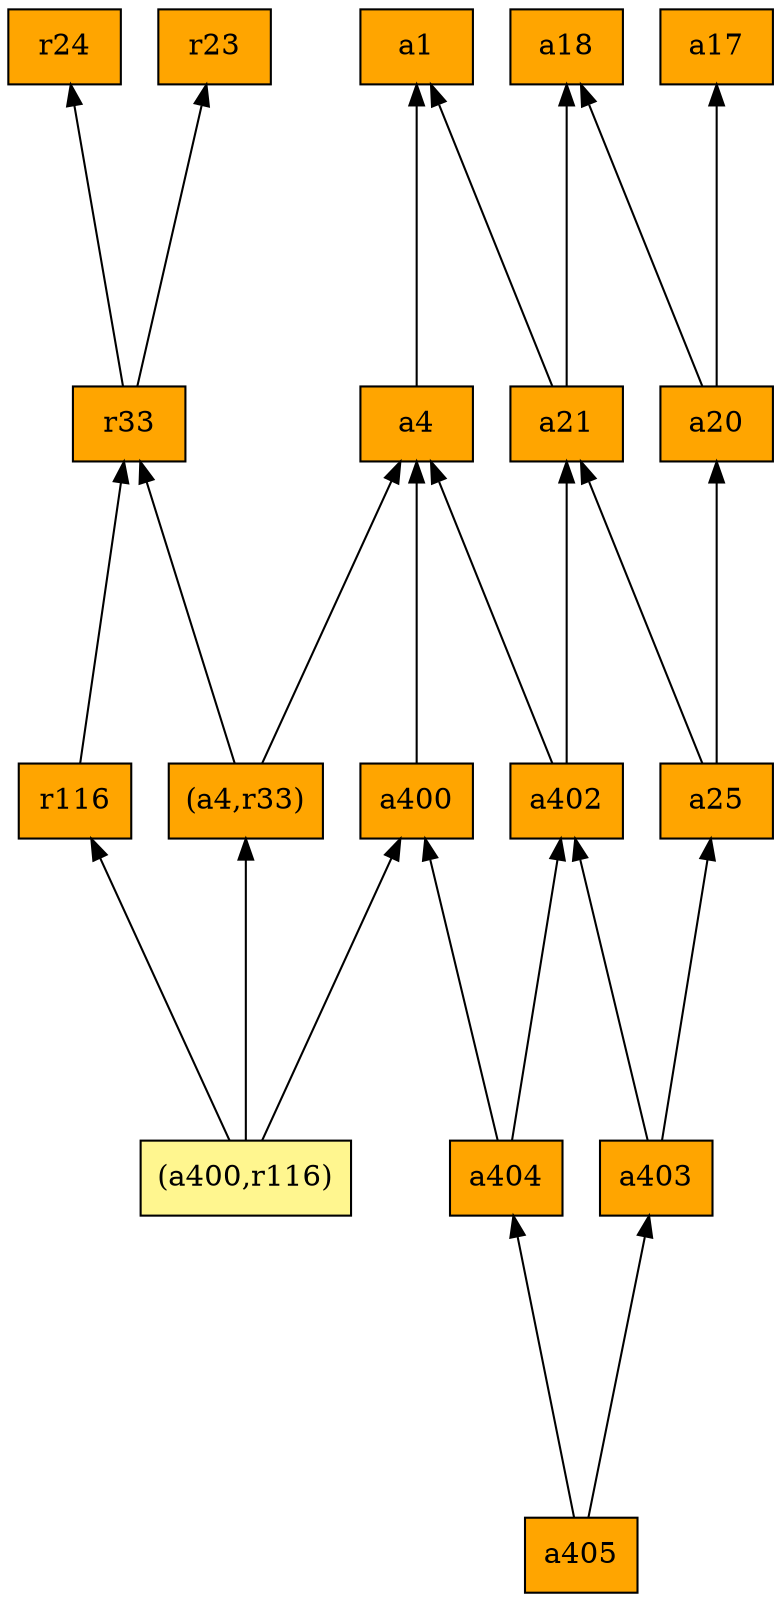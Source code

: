 digraph G {
rankdir=BT;ranksep="2.0";
"(a4,r33)" [shape=record,fillcolor=orange,style=filled,label="{(a4,r33)}"];
"a17" [shape=record,fillcolor=orange,style=filled,label="{a17}"];
"a25" [shape=record,fillcolor=orange,style=filled,label="{a25}"];
"a402" [shape=record,fillcolor=orange,style=filled,label="{a402}"];
"a18" [shape=record,fillcolor=orange,style=filled,label="{a18}"];
"a21" [shape=record,fillcolor=orange,style=filled,label="{a21}"];
"(a400,r116)" [shape=record,fillcolor=khaki1,style=filled,label="{(a400,r116)}"];
"a405" [shape=record,fillcolor=orange,style=filled,label="{a405}"];
"a400" [shape=record,fillcolor=orange,style=filled,label="{a400}"];
"r116" [shape=record,fillcolor=orange,style=filled,label="{r116}"];
"a1" [shape=record,fillcolor=orange,style=filled,label="{a1}"];
"a403" [shape=record,fillcolor=orange,style=filled,label="{a403}"];
"a4" [shape=record,fillcolor=orange,style=filled,label="{a4}"];
"a20" [shape=record,fillcolor=orange,style=filled,label="{a20}"];
"r24" [shape=record,fillcolor=orange,style=filled,label="{r24}"];
"a404" [shape=record,fillcolor=orange,style=filled,label="{a404}"];
"r33" [shape=record,fillcolor=orange,style=filled,label="{r33}"];
"r23" [shape=record,fillcolor=orange,style=filled,label="{r23}"];
"(a4,r33)" -> "a4"
"(a4,r33)" -> "r33"
"a25" -> "a20"
"a25" -> "a21"
"a402" -> "a21"
"a402" -> "a4"
"a21" -> "a1"
"a21" -> "a18"
"(a400,r116)" -> "r116"
"(a400,r116)" -> "(a4,r33)"
"(a400,r116)" -> "a400"
"a405" -> "a404"
"a405" -> "a403"
"a400" -> "a4"
"r116" -> "r33"
"a403" -> "a25"
"a403" -> "a402"
"a4" -> "a1"
"a20" -> "a18"
"a20" -> "a17"
"a404" -> "a402"
"a404" -> "a400"
"r33" -> "r24"
"r33" -> "r23"
}